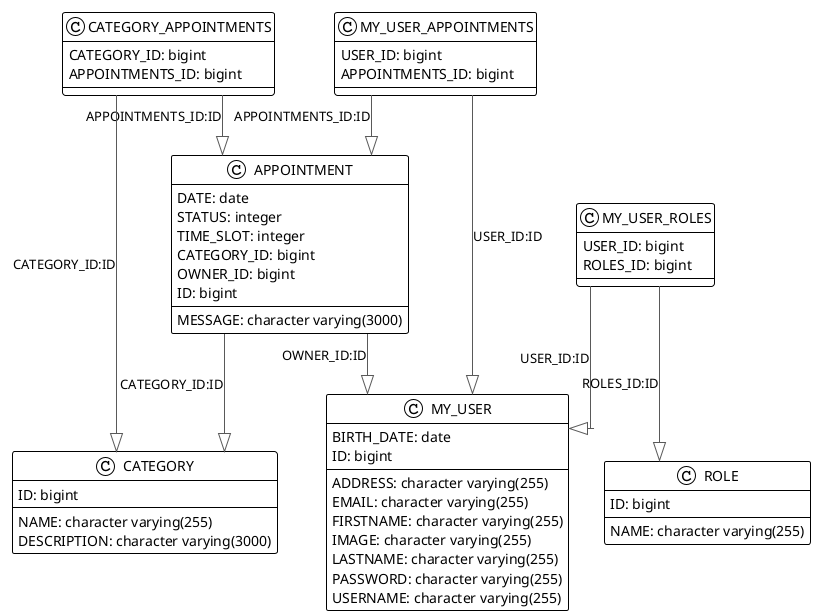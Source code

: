 @startuml

!theme plain
top to bottom direction
skinparam linetype ortho

class APPOINTMENT {
   DATE: date
   STATUS: integer
   TIME_SLOT: integer
   CATEGORY_ID: bigint
   OWNER_ID: bigint
   MESSAGE: character varying(3000)
   ID: bigint
}
class CATEGORY {
   NAME: character varying(255)
   DESCRIPTION: character varying(3000)
   ID: bigint
}
class CATEGORY_APPOINTMENTS {
   CATEGORY_ID: bigint
   APPOINTMENTS_ID: bigint
}
class MY_USER {
   ADDRESS: character varying(255)
   BIRTH_DATE: date
   EMAIL: character varying(255)
   FIRSTNAME: character varying(255)
   IMAGE: character varying(255)
   LASTNAME: character varying(255)
   PASSWORD: character varying(255)
   USERNAME: character varying(255)
   ID: bigint
}
class MY_USER_APPOINTMENTS {
   USER_ID: bigint
   APPOINTMENTS_ID: bigint
}
class MY_USER_ROLES {
   USER_ID: bigint
   ROLES_ID: bigint
}
class ROLE {
   NAME: character varying(255)
   ID: bigint
}

APPOINTMENT            -[#595959,plain]-^  CATEGORY              : "CATEGORY_ID:ID"
APPOINTMENT            -[#595959,plain]-^  MY_USER               : "OWNER_ID:ID"
CATEGORY_APPOINTMENTS  -[#595959,plain]-^  APPOINTMENT           : "APPOINTMENTS_ID:ID"
CATEGORY_APPOINTMENTS  -[#595959,plain]-^  CATEGORY              : "CATEGORY_ID:ID"
MY_USER_APPOINTMENTS   -[#595959,plain]-^  APPOINTMENT           : "APPOINTMENTS_ID:ID"
MY_USER_APPOINTMENTS   -[#595959,plain]-^  MY_USER               : "USER_ID:ID"
MY_USER_ROLES          -[#595959,plain]-^  MY_USER               : "USER_ID:ID"
MY_USER_ROLES          -[#595959,plain]-^  ROLE                  : "ROLES_ID:ID"
@enduml
